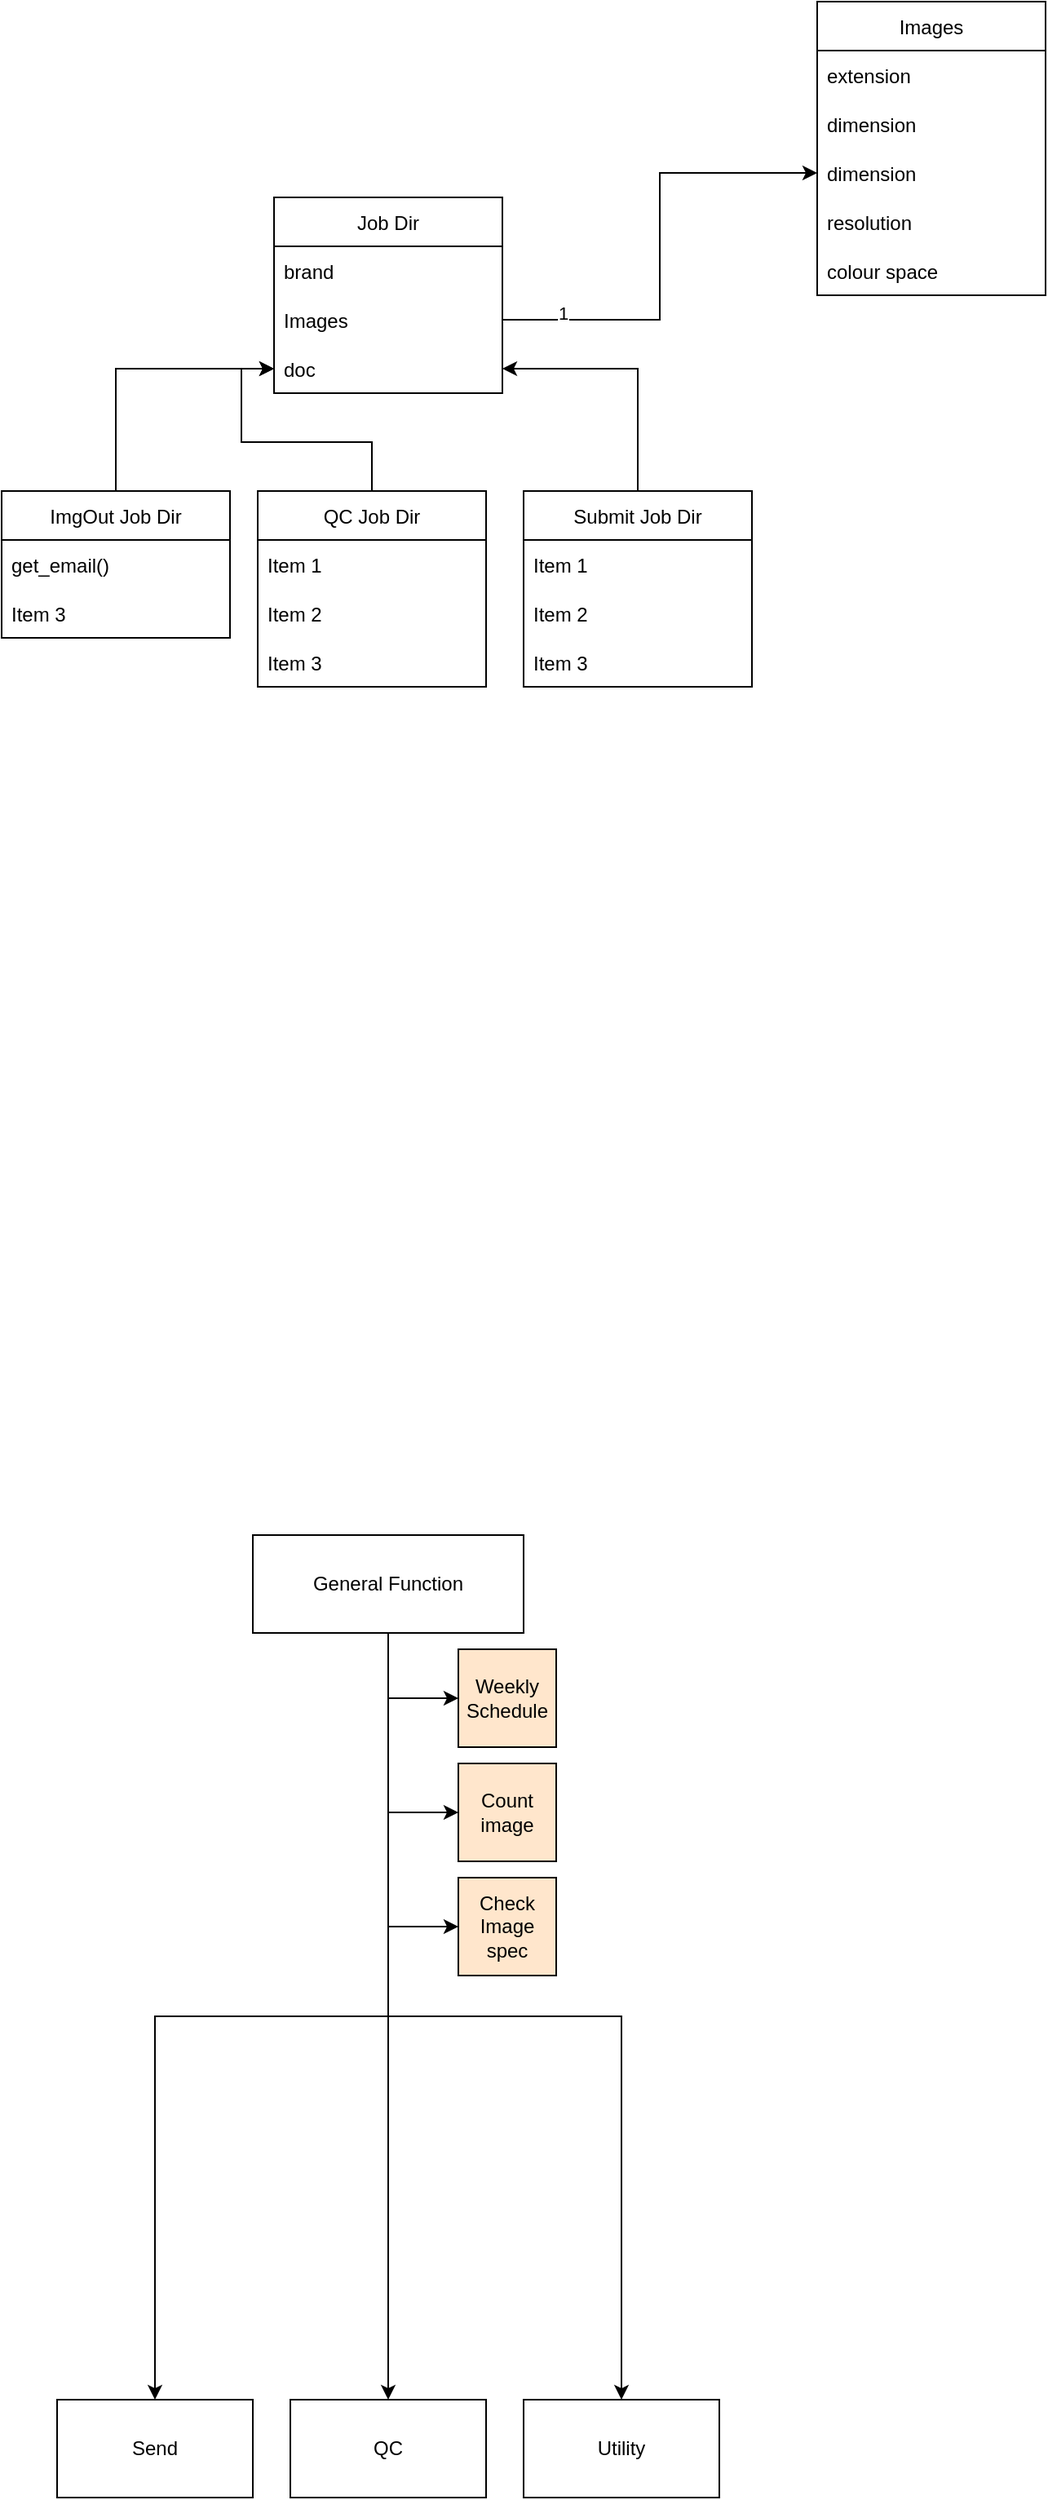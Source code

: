 <mxfile version="20.1.1" type="github">
  <diagram id="C5RBs43oDa-KdzZeNtuy" name="Page-1">
    <mxGraphModel dx="1426" dy="1881" grid="1" gridSize="10" guides="1" tooltips="1" connect="1" arrows="1" fold="1" page="1" pageScale="1" pageWidth="827" pageHeight="1169" math="0" shadow="0">
      <root>
        <mxCell id="WIyWlLk6GJQsqaUBKTNV-0" />
        <mxCell id="WIyWlLk6GJQsqaUBKTNV-1" parent="WIyWlLk6GJQsqaUBKTNV-0" />
        <mxCell id="lcXrM0N4Hb1fk3FUeHap-44" style="edgeStyle=orthogonalEdgeStyle;rounded=0;orthogonalLoop=1;jettySize=auto;html=1;exitX=0.5;exitY=1;exitDx=0;exitDy=0;entryX=0;entryY=0.5;entryDx=0;entryDy=0;" parent="WIyWlLk6GJQsqaUBKTNV-1" source="lcXrM0N4Hb1fk3FUeHap-1" target="lcXrM0N4Hb1fk3FUeHap-39" edge="1">
          <mxGeometry relative="1" as="geometry" />
        </mxCell>
        <mxCell id="lcXrM0N4Hb1fk3FUeHap-52" style="edgeStyle=orthogonalEdgeStyle;rounded=0;orthogonalLoop=1;jettySize=auto;html=1;entryX=0.5;entryY=0;entryDx=0;entryDy=0;" parent="WIyWlLk6GJQsqaUBKTNV-1" source="lcXrM0N4Hb1fk3FUeHap-1" target="lcXrM0N4Hb1fk3FUeHap-37" edge="1">
          <mxGeometry relative="1" as="geometry" />
        </mxCell>
        <mxCell id="lcXrM0N4Hb1fk3FUeHap-53" style="edgeStyle=orthogonalEdgeStyle;rounded=0;orthogonalLoop=1;jettySize=auto;html=1;entryX=0.5;entryY=0;entryDx=0;entryDy=0;exitX=0.5;exitY=1;exitDx=0;exitDy=0;" parent="WIyWlLk6GJQsqaUBKTNV-1" source="lcXrM0N4Hb1fk3FUeHap-1" target="lcXrM0N4Hb1fk3FUeHap-34" edge="1">
          <mxGeometry relative="1" as="geometry">
            <mxPoint x="320" y="360" as="targetPoint" />
          </mxGeometry>
        </mxCell>
        <mxCell id="lcXrM0N4Hb1fk3FUeHap-55" style="edgeStyle=orthogonalEdgeStyle;rounded=0;orthogonalLoop=1;jettySize=auto;html=1;entryX=0.5;entryY=0;entryDx=0;entryDy=0;exitX=0.5;exitY=1;exitDx=0;exitDy=0;" parent="WIyWlLk6GJQsqaUBKTNV-1" source="lcXrM0N4Hb1fk3FUeHap-1" target="lcXrM0N4Hb1fk3FUeHap-38" edge="1">
          <mxGeometry relative="1" as="geometry" />
        </mxCell>
        <mxCell id="lcXrM0N4Hb1fk3FUeHap-56" style="edgeStyle=orthogonalEdgeStyle;rounded=0;orthogonalLoop=1;jettySize=auto;html=1;entryX=0.5;entryY=1;entryDx=0;entryDy=0;" parent="WIyWlLk6GJQsqaUBKTNV-1" source="lcXrM0N4Hb1fk3FUeHap-1" target="lcXrM0N4Hb1fk3FUeHap-41" edge="1">
          <mxGeometry relative="1" as="geometry" />
        </mxCell>
        <mxCell id="lcXrM0N4Hb1fk3FUeHap-59" style="edgeStyle=orthogonalEdgeStyle;rounded=0;orthogonalLoop=1;jettySize=auto;html=1;entryX=0.5;entryY=1;entryDx=0;entryDy=0;" parent="WIyWlLk6GJQsqaUBKTNV-1" source="lcXrM0N4Hb1fk3FUeHap-1" target="lcXrM0N4Hb1fk3FUeHap-58" edge="1">
          <mxGeometry relative="1" as="geometry" />
        </mxCell>
        <mxCell id="lcXrM0N4Hb1fk3FUeHap-1" value="General Function" style="rounded=0;whiteSpace=wrap;html=1;" parent="WIyWlLk6GJQsqaUBKTNV-1" vertex="1">
          <mxGeometry x="314" y="-160" width="166" height="60" as="geometry" />
        </mxCell>
        <mxCell id="lcXrM0N4Hb1fk3FUeHap-34" value="Send" style="whiteSpace=wrap;html=1;rounded=0;" parent="WIyWlLk6GJQsqaUBKTNV-1" vertex="1">
          <mxGeometry x="194" y="370" width="120" height="60" as="geometry" />
        </mxCell>
        <mxCell id="lcXrM0N4Hb1fk3FUeHap-37" value="QC" style="whiteSpace=wrap;html=1;rounded=0;" parent="WIyWlLk6GJQsqaUBKTNV-1" vertex="1">
          <mxGeometry x="337" y="370" width="120" height="60" as="geometry" />
        </mxCell>
        <mxCell id="lcXrM0N4Hb1fk3FUeHap-38" value="Utility" style="whiteSpace=wrap;html=1;rounded=0;" parent="WIyWlLk6GJQsqaUBKTNV-1" vertex="1">
          <mxGeometry x="480" y="370" width="120" height="60" as="geometry" />
        </mxCell>
        <mxCell id="lcXrM0N4Hb1fk3FUeHap-39" value="Weekly Schedule" style="whiteSpace=wrap;html=1;rounded=0;fillColor=#FFE6CC;" parent="WIyWlLk6GJQsqaUBKTNV-1" vertex="1">
          <mxGeometry x="440" y="-90" width="60" height="60" as="geometry" />
        </mxCell>
        <mxCell id="lcXrM0N4Hb1fk3FUeHap-40" style="edgeStyle=none;rounded=0;orthogonalLoop=1;jettySize=auto;html=1;exitX=1;exitY=0.75;exitDx=0;exitDy=0;" parent="WIyWlLk6GJQsqaUBKTNV-1" source="lcXrM0N4Hb1fk3FUeHap-39" target="lcXrM0N4Hb1fk3FUeHap-39" edge="1">
          <mxGeometry relative="1" as="geometry" />
        </mxCell>
        <mxCell id="lcXrM0N4Hb1fk3FUeHap-41" value="Count image" style="whiteSpace=wrap;html=1;rounded=0;fillColor=#FFE6CC;direction=south;" parent="WIyWlLk6GJQsqaUBKTNV-1" vertex="1">
          <mxGeometry x="440" y="-20" width="60" height="60" as="geometry" />
        </mxCell>
        <mxCell id="lcXrM0N4Hb1fk3FUeHap-58" value="Check&lt;br&gt;Image spec" style="whiteSpace=wrap;html=1;rounded=0;fillColor=#FFE6CC;direction=south;" parent="WIyWlLk6GJQsqaUBKTNV-1" vertex="1">
          <mxGeometry x="440" y="50" width="60" height="60" as="geometry" />
        </mxCell>
        <mxCell id="jGZXXcA7KvOJNHB1vB-I-1" value="Images" style="swimlane;fontStyle=0;childLayout=stackLayout;horizontal=1;startSize=30;horizontalStack=0;resizeParent=1;resizeParentMax=0;resizeLast=0;collapsible=1;marginBottom=0;" parent="WIyWlLk6GJQsqaUBKTNV-1" vertex="1">
          <mxGeometry x="660" y="-1100" width="140" height="180" as="geometry" />
        </mxCell>
        <mxCell id="jGZXXcA7KvOJNHB1vB-I-2" value="extension" style="text;strokeColor=none;fillColor=none;align=left;verticalAlign=middle;spacingLeft=4;spacingRight=4;overflow=hidden;points=[[0,0.5],[1,0.5]];portConstraint=eastwest;rotatable=0;" parent="jGZXXcA7KvOJNHB1vB-I-1" vertex="1">
          <mxGeometry y="30" width="140" height="30" as="geometry" />
        </mxCell>
        <mxCell id="jGZXXcA7KvOJNHB1vB-I-13" value="dimension" style="text;strokeColor=none;fillColor=none;align=left;verticalAlign=middle;spacingLeft=4;spacingRight=4;overflow=hidden;points=[[0,0.5],[1,0.5]];portConstraint=eastwest;rotatable=0;" parent="jGZXXcA7KvOJNHB1vB-I-1" vertex="1">
          <mxGeometry y="60" width="140" height="30" as="geometry" />
        </mxCell>
        <mxCell id="jGZXXcA7KvOJNHB1vB-I-3" value="dimension" style="text;strokeColor=none;fillColor=none;align=left;verticalAlign=middle;spacingLeft=4;spacingRight=4;overflow=hidden;points=[[0,0.5],[1,0.5]];portConstraint=eastwest;rotatable=0;" parent="jGZXXcA7KvOJNHB1vB-I-1" vertex="1">
          <mxGeometry y="90" width="140" height="30" as="geometry" />
        </mxCell>
        <mxCell id="jGZXXcA7KvOJNHB1vB-I-4" value="resolution" style="text;strokeColor=none;fillColor=none;align=left;verticalAlign=middle;spacingLeft=4;spacingRight=4;overflow=hidden;points=[[0,0.5],[1,0.5]];portConstraint=eastwest;rotatable=0;" parent="jGZXXcA7KvOJNHB1vB-I-1" vertex="1">
          <mxGeometry y="120" width="140" height="30" as="geometry" />
        </mxCell>
        <mxCell id="jGZXXcA7KvOJNHB1vB-I-5" value="colour space" style="text;strokeColor=none;fillColor=none;align=left;verticalAlign=middle;spacingLeft=4;spacingRight=4;overflow=hidden;points=[[0,0.5],[1,0.5]];portConstraint=eastwest;rotatable=0;" parent="jGZXXcA7KvOJNHB1vB-I-1" vertex="1">
          <mxGeometry y="150" width="140" height="30" as="geometry" />
        </mxCell>
        <mxCell id="jGZXXcA7KvOJNHB1vB-I-7" value="Job Dir" style="swimlane;fontStyle=0;childLayout=stackLayout;horizontal=1;startSize=30;horizontalStack=0;resizeParent=1;resizeParentMax=0;resizeLast=0;collapsible=1;marginBottom=0;" parent="WIyWlLk6GJQsqaUBKTNV-1" vertex="1">
          <mxGeometry x="327" y="-980" width="140" height="120" as="geometry" />
        </mxCell>
        <mxCell id="jGZXXcA7KvOJNHB1vB-I-8" value="brand" style="text;strokeColor=none;fillColor=none;align=left;verticalAlign=middle;spacingLeft=4;spacingRight=4;overflow=hidden;points=[[0,0.5],[1,0.5]];portConstraint=eastwest;rotatable=0;" parent="jGZXXcA7KvOJNHB1vB-I-7" vertex="1">
          <mxGeometry y="30" width="140" height="30" as="geometry" />
        </mxCell>
        <mxCell id="jGZXXcA7KvOJNHB1vB-I-9" value="Images" style="text;strokeColor=none;fillColor=none;align=left;verticalAlign=middle;spacingLeft=4;spacingRight=4;overflow=hidden;points=[[0,0.5],[1,0.5]];portConstraint=eastwest;rotatable=0;" parent="jGZXXcA7KvOJNHB1vB-I-7" vertex="1">
          <mxGeometry y="60" width="140" height="30" as="geometry" />
        </mxCell>
        <mxCell id="jGZXXcA7KvOJNHB1vB-I-10" value="doc" style="text;strokeColor=none;fillColor=none;align=left;verticalAlign=middle;spacingLeft=4;spacingRight=4;overflow=hidden;points=[[0,0.5],[1,0.5]];portConstraint=eastwest;rotatable=0;" parent="jGZXXcA7KvOJNHB1vB-I-7" vertex="1">
          <mxGeometry y="90" width="140" height="30" as="geometry" />
        </mxCell>
        <mxCell id="jGZXXcA7KvOJNHB1vB-I-11" style="edgeStyle=orthogonalEdgeStyle;rounded=0;orthogonalLoop=1;jettySize=auto;html=1;exitX=1;exitY=0.5;exitDx=0;exitDy=0;entryX=0;entryY=0.5;entryDx=0;entryDy=0;" parent="WIyWlLk6GJQsqaUBKTNV-1" source="jGZXXcA7KvOJNHB1vB-I-9" target="jGZXXcA7KvOJNHB1vB-I-3" edge="1">
          <mxGeometry relative="1" as="geometry" />
        </mxCell>
        <mxCell id="jGZXXcA7KvOJNHB1vB-I-12" value="1" style="edgeLabel;html=1;align=center;verticalAlign=middle;resizable=0;points=[];" parent="jGZXXcA7KvOJNHB1vB-I-11" vertex="1" connectable="0">
          <mxGeometry x="-0.743" y="4" relative="1" as="geometry">
            <mxPoint as="offset" />
          </mxGeometry>
        </mxCell>
        <mxCell id="jGZXXcA7KvOJNHB1vB-I-32" style="edgeStyle=orthogonalEdgeStyle;rounded=0;orthogonalLoop=1;jettySize=auto;html=1;exitX=0.5;exitY=0;exitDx=0;exitDy=0;" parent="WIyWlLk6GJQsqaUBKTNV-1" source="jGZXXcA7KvOJNHB1vB-I-16" target="jGZXXcA7KvOJNHB1vB-I-10" edge="1">
          <mxGeometry relative="1" as="geometry" />
        </mxCell>
        <mxCell id="jGZXXcA7KvOJNHB1vB-I-16" value="ImgOut Job Dir" style="swimlane;fontStyle=0;childLayout=stackLayout;horizontal=1;startSize=30;horizontalStack=0;resizeParent=1;resizeParentMax=0;resizeLast=0;collapsible=1;marginBottom=0;" parent="WIyWlLk6GJQsqaUBKTNV-1" vertex="1">
          <mxGeometry x="160" y="-800" width="140" height="90" as="geometry" />
        </mxCell>
        <mxCell id="jGZXXcA7KvOJNHB1vB-I-17" value="get_email()" style="text;strokeColor=none;fillColor=none;align=left;verticalAlign=middle;spacingLeft=4;spacingRight=4;overflow=hidden;points=[[0,0.5],[1,0.5]];portConstraint=eastwest;rotatable=0;" parent="jGZXXcA7KvOJNHB1vB-I-16" vertex="1">
          <mxGeometry y="30" width="140" height="30" as="geometry" />
        </mxCell>
        <mxCell id="jGZXXcA7KvOJNHB1vB-I-19" value="Item 3" style="text;strokeColor=none;fillColor=none;align=left;verticalAlign=middle;spacingLeft=4;spacingRight=4;overflow=hidden;points=[[0,0.5],[1,0.5]];portConstraint=eastwest;rotatable=0;" parent="jGZXXcA7KvOJNHB1vB-I-16" vertex="1">
          <mxGeometry y="60" width="140" height="30" as="geometry" />
        </mxCell>
        <mxCell id="jGZXXcA7KvOJNHB1vB-I-33" style="edgeStyle=orthogonalEdgeStyle;rounded=0;orthogonalLoop=1;jettySize=auto;html=1;" parent="WIyWlLk6GJQsqaUBKTNV-1" source="jGZXXcA7KvOJNHB1vB-I-20" target="jGZXXcA7KvOJNHB1vB-I-10" edge="1">
          <mxGeometry relative="1" as="geometry" />
        </mxCell>
        <mxCell id="jGZXXcA7KvOJNHB1vB-I-20" value="QC Job Dir" style="swimlane;fontStyle=0;childLayout=stackLayout;horizontal=1;startSize=30;horizontalStack=0;resizeParent=1;resizeParentMax=0;resizeLast=0;collapsible=1;marginBottom=0;" parent="WIyWlLk6GJQsqaUBKTNV-1" vertex="1">
          <mxGeometry x="317" y="-800" width="140" height="120" as="geometry" />
        </mxCell>
        <mxCell id="jGZXXcA7KvOJNHB1vB-I-21" value="Item 1" style="text;strokeColor=none;fillColor=none;align=left;verticalAlign=middle;spacingLeft=4;spacingRight=4;overflow=hidden;points=[[0,0.5],[1,0.5]];portConstraint=eastwest;rotatable=0;" parent="jGZXXcA7KvOJNHB1vB-I-20" vertex="1">
          <mxGeometry y="30" width="140" height="30" as="geometry" />
        </mxCell>
        <mxCell id="jGZXXcA7KvOJNHB1vB-I-22" value="Item 2" style="text;strokeColor=none;fillColor=none;align=left;verticalAlign=middle;spacingLeft=4;spacingRight=4;overflow=hidden;points=[[0,0.5],[1,0.5]];portConstraint=eastwest;rotatable=0;" parent="jGZXXcA7KvOJNHB1vB-I-20" vertex="1">
          <mxGeometry y="60" width="140" height="30" as="geometry" />
        </mxCell>
        <mxCell id="jGZXXcA7KvOJNHB1vB-I-23" value="Item 3" style="text;strokeColor=none;fillColor=none;align=left;verticalAlign=middle;spacingLeft=4;spacingRight=4;overflow=hidden;points=[[0,0.5],[1,0.5]];portConstraint=eastwest;rotatable=0;" parent="jGZXXcA7KvOJNHB1vB-I-20" vertex="1">
          <mxGeometry y="90" width="140" height="30" as="geometry" />
        </mxCell>
        <mxCell id="jGZXXcA7KvOJNHB1vB-I-34" style="edgeStyle=orthogonalEdgeStyle;rounded=0;orthogonalLoop=1;jettySize=auto;html=1;exitX=0.5;exitY=0;exitDx=0;exitDy=0;" parent="WIyWlLk6GJQsqaUBKTNV-1" source="jGZXXcA7KvOJNHB1vB-I-28" target="jGZXXcA7KvOJNHB1vB-I-10" edge="1">
          <mxGeometry relative="1" as="geometry" />
        </mxCell>
        <mxCell id="jGZXXcA7KvOJNHB1vB-I-28" value="Submit Job Dir" style="swimlane;fontStyle=0;childLayout=stackLayout;horizontal=1;startSize=30;horizontalStack=0;resizeParent=1;resizeParentMax=0;resizeLast=0;collapsible=1;marginBottom=0;" parent="WIyWlLk6GJQsqaUBKTNV-1" vertex="1">
          <mxGeometry x="480" y="-800" width="140" height="120" as="geometry" />
        </mxCell>
        <mxCell id="jGZXXcA7KvOJNHB1vB-I-29" value="Item 1" style="text;strokeColor=none;fillColor=none;align=left;verticalAlign=middle;spacingLeft=4;spacingRight=4;overflow=hidden;points=[[0,0.5],[1,0.5]];portConstraint=eastwest;rotatable=0;" parent="jGZXXcA7KvOJNHB1vB-I-28" vertex="1">
          <mxGeometry y="30" width="140" height="30" as="geometry" />
        </mxCell>
        <mxCell id="jGZXXcA7KvOJNHB1vB-I-30" value="Item 2" style="text;strokeColor=none;fillColor=none;align=left;verticalAlign=middle;spacingLeft=4;spacingRight=4;overflow=hidden;points=[[0,0.5],[1,0.5]];portConstraint=eastwest;rotatable=0;" parent="jGZXXcA7KvOJNHB1vB-I-28" vertex="1">
          <mxGeometry y="60" width="140" height="30" as="geometry" />
        </mxCell>
        <mxCell id="jGZXXcA7KvOJNHB1vB-I-31" value="Item 3" style="text;strokeColor=none;fillColor=none;align=left;verticalAlign=middle;spacingLeft=4;spacingRight=4;overflow=hidden;points=[[0,0.5],[1,0.5]];portConstraint=eastwest;rotatable=0;" parent="jGZXXcA7KvOJNHB1vB-I-28" vertex="1">
          <mxGeometry y="90" width="140" height="30" as="geometry" />
        </mxCell>
      </root>
    </mxGraphModel>
  </diagram>
</mxfile>
